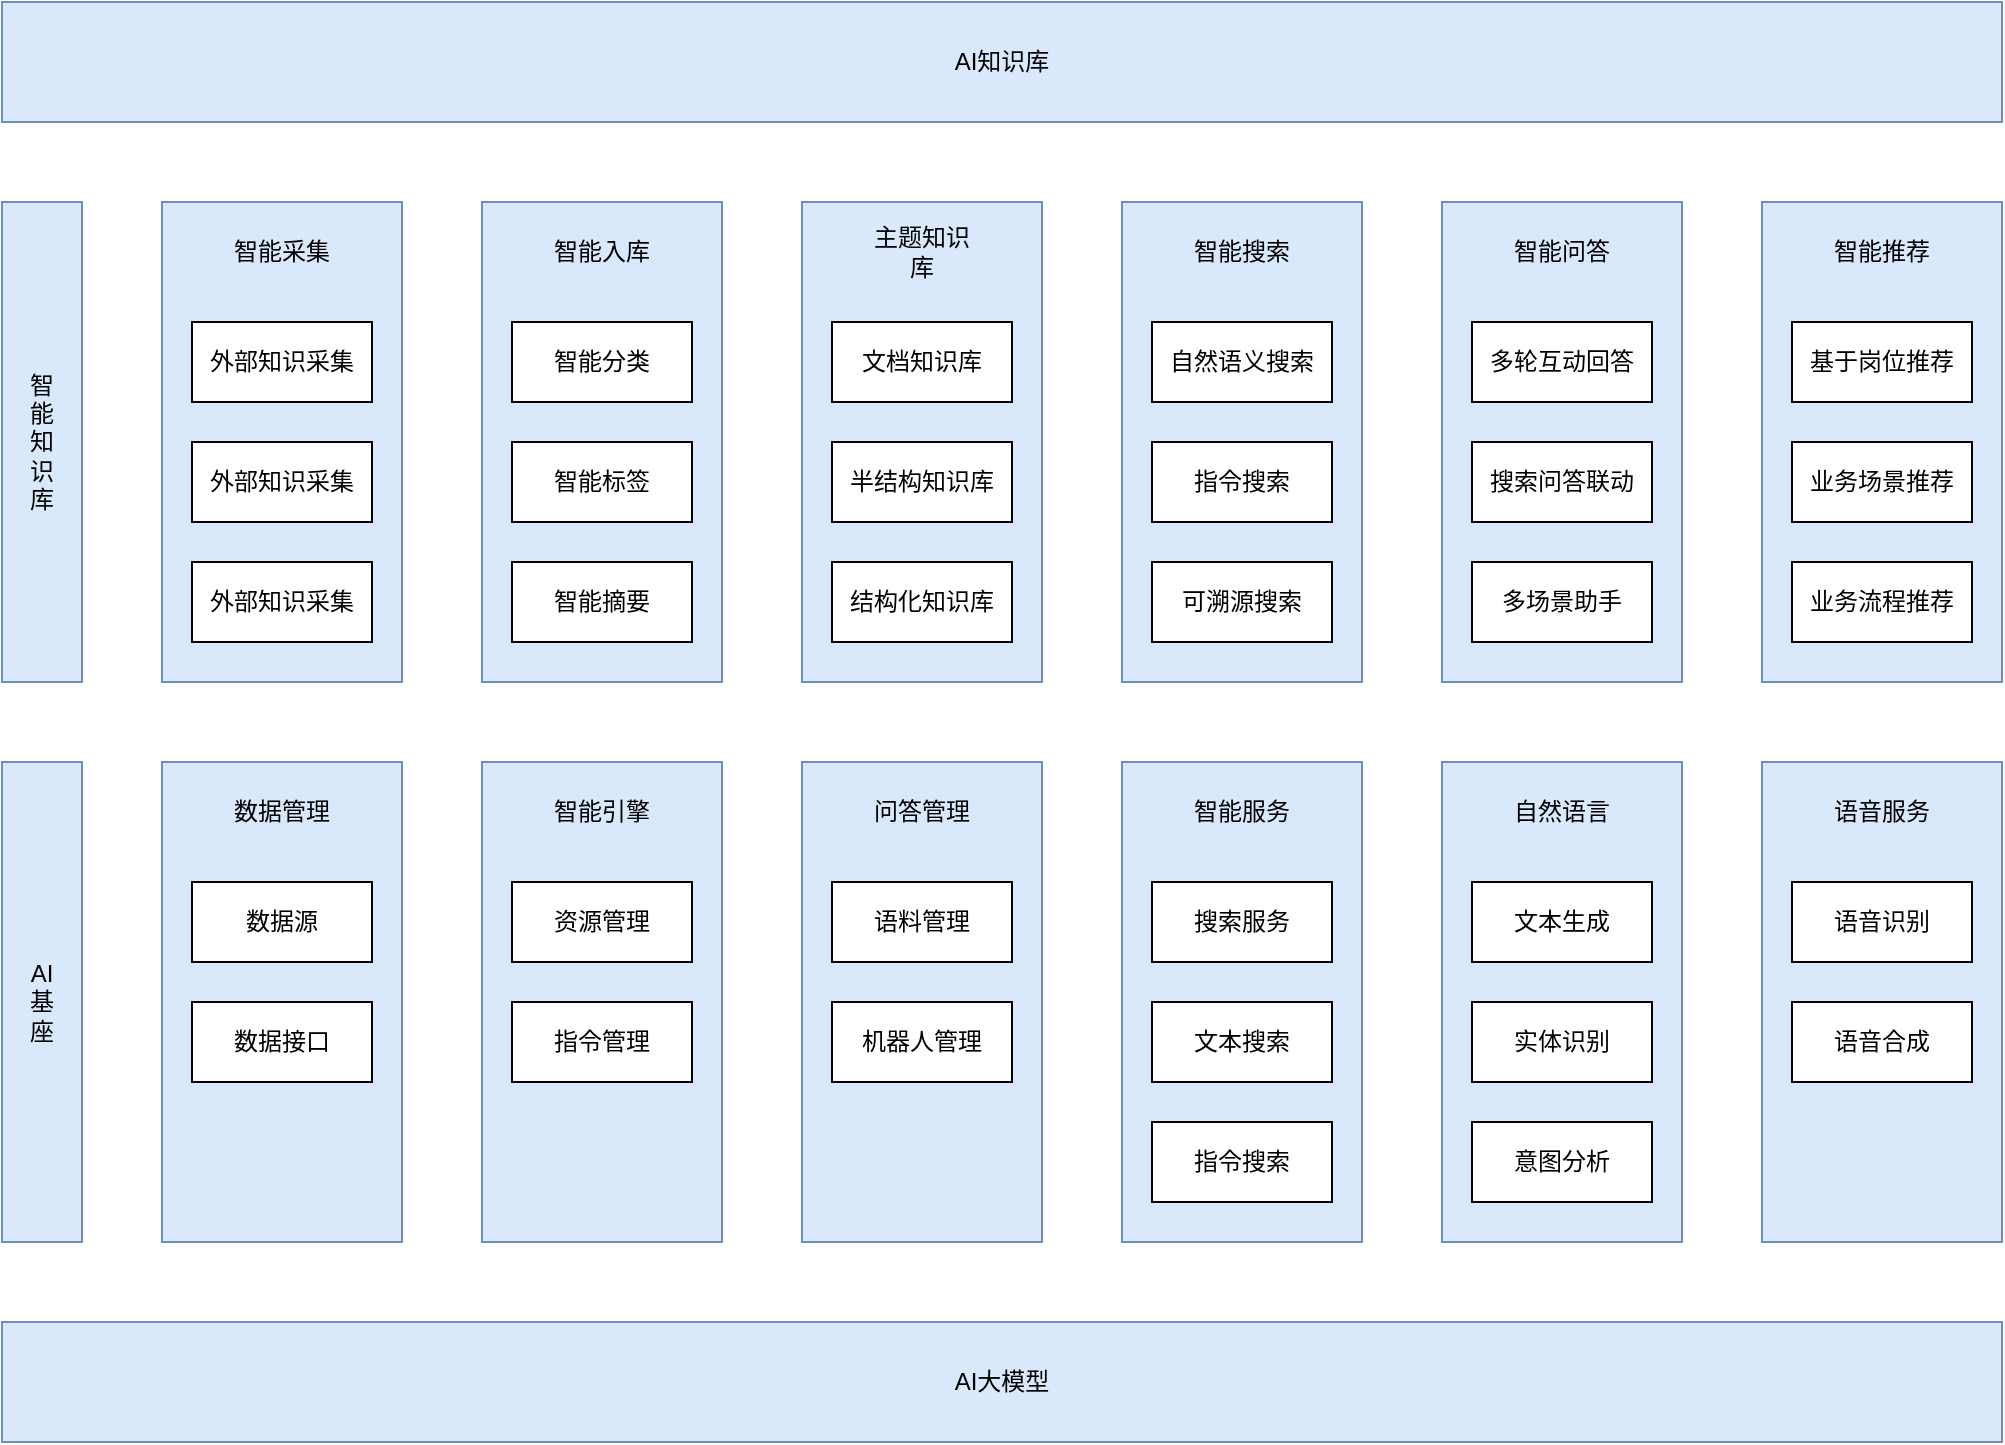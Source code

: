 <mxfile version="24.8.3">
  <diagram name="第 1 页" id="02pRDtMfngxZLIPCJwna">
    <mxGraphModel dx="2074" dy="1121" grid="1" gridSize="10" guides="1" tooltips="1" connect="1" arrows="1" fold="1" page="1" pageScale="1" pageWidth="2339" pageHeight="3300" math="0" shadow="0">
      <root>
        <mxCell id="0" />
        <mxCell id="1" parent="0" />
        <mxCell id="9tJZbvRRE8fTo7tPUQPN-1" value="AI大模型" style="rounded=0;whiteSpace=wrap;html=1;fillColor=#dae8fc;strokeColor=#6c8ebf;" vertex="1" parent="1">
          <mxGeometry x="440" y="800" width="1000" height="60" as="geometry" />
        </mxCell>
        <mxCell id="9tJZbvRRE8fTo7tPUQPN-2" value="智&lt;div&gt;能&lt;/div&gt;&lt;div&gt;知&lt;/div&gt;&lt;div&gt;识&lt;/div&gt;&lt;div&gt;库&lt;/div&gt;" style="rounded=0;whiteSpace=wrap;html=1;fillColor=#dae8fc;strokeColor=#6c8ebf;" vertex="1" parent="1">
          <mxGeometry x="440" y="240" width="40" height="240" as="geometry" />
        </mxCell>
        <mxCell id="9tJZbvRRE8fTo7tPUQPN-3" value="AI&lt;div&gt;基&lt;/div&gt;&lt;div&gt;座&lt;/div&gt;" style="rounded=0;whiteSpace=wrap;html=1;fillColor=#dae8fc;strokeColor=#6c8ebf;" vertex="1" parent="1">
          <mxGeometry x="440" y="520" width="40" height="240" as="geometry" />
        </mxCell>
        <mxCell id="9tJZbvRRE8fTo7tPUQPN-4" value="" style="rounded=0;whiteSpace=wrap;html=1;fillColor=#dae8fc;strokeColor=#6c8ebf;" vertex="1" parent="1">
          <mxGeometry x="520" y="240" width="120" height="240" as="geometry" />
        </mxCell>
        <mxCell id="9tJZbvRRE8fTo7tPUQPN-5" value="" style="rounded=0;whiteSpace=wrap;html=1;fillColor=#dae8fc;strokeColor=#6c8ebf;" vertex="1" parent="1">
          <mxGeometry x="1320" y="520" width="120" height="240" as="geometry" />
        </mxCell>
        <mxCell id="9tJZbvRRE8fTo7tPUQPN-6" value="" style="rounded=0;whiteSpace=wrap;html=1;fillColor=#dae8fc;strokeColor=#6c8ebf;" vertex="1" parent="1">
          <mxGeometry x="1160" y="520" width="120" height="240" as="geometry" />
        </mxCell>
        <mxCell id="9tJZbvRRE8fTo7tPUQPN-7" value="" style="rounded=0;whiteSpace=wrap;html=1;fillColor=#dae8fc;strokeColor=#6c8ebf;" vertex="1" parent="1">
          <mxGeometry x="840" y="520" width="120" height="240" as="geometry" />
        </mxCell>
        <mxCell id="9tJZbvRRE8fTo7tPUQPN-8" value="" style="rounded=0;whiteSpace=wrap;html=1;fillColor=#dae8fc;strokeColor=#6c8ebf;" vertex="1" parent="1">
          <mxGeometry x="680" y="520" width="120" height="240" as="geometry" />
        </mxCell>
        <mxCell id="9tJZbvRRE8fTo7tPUQPN-9" value="" style="rounded=0;whiteSpace=wrap;html=1;fillColor=#dae8fc;strokeColor=#6c8ebf;" vertex="1" parent="1">
          <mxGeometry x="520" y="520" width="120" height="240" as="geometry" />
        </mxCell>
        <mxCell id="9tJZbvRRE8fTo7tPUQPN-10" value="" style="rounded=0;whiteSpace=wrap;html=1;fillColor=#dae8fc;strokeColor=#6c8ebf;" vertex="1" parent="1">
          <mxGeometry x="1000" y="520" width="120" height="240" as="geometry" />
        </mxCell>
        <mxCell id="9tJZbvRRE8fTo7tPUQPN-11" value="" style="rounded=0;whiteSpace=wrap;html=1;fillColor=#dae8fc;strokeColor=#6c8ebf;" vertex="1" parent="1">
          <mxGeometry x="680" y="240" width="120" height="240" as="geometry" />
        </mxCell>
        <mxCell id="9tJZbvRRE8fTo7tPUQPN-12" value="" style="rounded=0;whiteSpace=wrap;html=1;fillColor=#dae8fc;strokeColor=#6c8ebf;" vertex="1" parent="1">
          <mxGeometry x="840" y="240" width="120" height="240" as="geometry" />
        </mxCell>
        <mxCell id="9tJZbvRRE8fTo7tPUQPN-13" value="" style="rounded=0;whiteSpace=wrap;html=1;fillColor=#dae8fc;strokeColor=#6c8ebf;" vertex="1" parent="1">
          <mxGeometry x="1000" y="240" width="120" height="240" as="geometry" />
        </mxCell>
        <mxCell id="9tJZbvRRE8fTo7tPUQPN-14" value="" style="rounded=0;whiteSpace=wrap;html=1;fillColor=#dae8fc;strokeColor=#6c8ebf;" vertex="1" parent="1">
          <mxGeometry x="1160" y="240" width="120" height="240" as="geometry" />
        </mxCell>
        <mxCell id="9tJZbvRRE8fTo7tPUQPN-15" value="" style="rounded=0;whiteSpace=wrap;html=1;fillColor=#dae8fc;strokeColor=#6c8ebf;" vertex="1" parent="1">
          <mxGeometry x="1320" y="240" width="120" height="240" as="geometry" />
        </mxCell>
        <mxCell id="9tJZbvRRE8fTo7tPUQPN-16" value="智能采集" style="text;html=1;align=center;verticalAlign=middle;whiteSpace=wrap;rounded=0;" vertex="1" parent="1">
          <mxGeometry x="550" y="250" width="60" height="30" as="geometry" />
        </mxCell>
        <mxCell id="9tJZbvRRE8fTo7tPUQPN-17" value="智能入库" style="text;html=1;align=center;verticalAlign=middle;whiteSpace=wrap;rounded=0;" vertex="1" parent="1">
          <mxGeometry x="710" y="250" width="60" height="30" as="geometry" />
        </mxCell>
        <mxCell id="9tJZbvRRE8fTo7tPUQPN-18" value="主题知识库" style="text;html=1;align=center;verticalAlign=middle;whiteSpace=wrap;rounded=0;" vertex="1" parent="1">
          <mxGeometry x="870" y="250" width="60" height="30" as="geometry" />
        </mxCell>
        <mxCell id="9tJZbvRRE8fTo7tPUQPN-19" value="智能搜索" style="text;html=1;align=center;verticalAlign=middle;whiteSpace=wrap;rounded=0;" vertex="1" parent="1">
          <mxGeometry x="1030" y="250" width="60" height="30" as="geometry" />
        </mxCell>
        <mxCell id="9tJZbvRRE8fTo7tPUQPN-20" value="智能问答" style="text;html=1;align=center;verticalAlign=middle;whiteSpace=wrap;rounded=0;" vertex="1" parent="1">
          <mxGeometry x="1190" y="250" width="60" height="30" as="geometry" />
        </mxCell>
        <mxCell id="9tJZbvRRE8fTo7tPUQPN-21" value="智能推荐" style="text;html=1;align=center;verticalAlign=middle;whiteSpace=wrap;rounded=0;" vertex="1" parent="1">
          <mxGeometry x="1350" y="250" width="60" height="30" as="geometry" />
        </mxCell>
        <mxCell id="9tJZbvRRE8fTo7tPUQPN-22" value="外部知识采集" style="rounded=0;whiteSpace=wrap;html=1;" vertex="1" parent="1">
          <mxGeometry x="535" y="300" width="90" height="40" as="geometry" />
        </mxCell>
        <mxCell id="9tJZbvRRE8fTo7tPUQPN-23" value="外部知识采集" style="rounded=0;whiteSpace=wrap;html=1;" vertex="1" parent="1">
          <mxGeometry x="535" y="360" width="90" height="40" as="geometry" />
        </mxCell>
        <mxCell id="9tJZbvRRE8fTo7tPUQPN-24" value="外部知识采集" style="rounded=0;whiteSpace=wrap;html=1;" vertex="1" parent="1">
          <mxGeometry x="535" y="420" width="90" height="40" as="geometry" />
        </mxCell>
        <mxCell id="9tJZbvRRE8fTo7tPUQPN-25" value="智能分类" style="rounded=0;whiteSpace=wrap;html=1;" vertex="1" parent="1">
          <mxGeometry x="695" y="300" width="90" height="40" as="geometry" />
        </mxCell>
        <mxCell id="9tJZbvRRE8fTo7tPUQPN-26" value="智能标签" style="rounded=0;whiteSpace=wrap;html=1;" vertex="1" parent="1">
          <mxGeometry x="695" y="360" width="90" height="40" as="geometry" />
        </mxCell>
        <mxCell id="9tJZbvRRE8fTo7tPUQPN-27" value="智能摘要" style="rounded=0;whiteSpace=wrap;html=1;" vertex="1" parent="1">
          <mxGeometry x="695" y="420" width="90" height="40" as="geometry" />
        </mxCell>
        <mxCell id="9tJZbvRRE8fTo7tPUQPN-28" value="文档知识库" style="rounded=0;whiteSpace=wrap;html=1;" vertex="1" parent="1">
          <mxGeometry x="855" y="300" width="90" height="40" as="geometry" />
        </mxCell>
        <mxCell id="9tJZbvRRE8fTo7tPUQPN-29" value="半结构知识库" style="rounded=0;whiteSpace=wrap;html=1;" vertex="1" parent="1">
          <mxGeometry x="855" y="360" width="90" height="40" as="geometry" />
        </mxCell>
        <mxCell id="9tJZbvRRE8fTo7tPUQPN-30" value="结构化知识库" style="rounded=0;whiteSpace=wrap;html=1;" vertex="1" parent="1">
          <mxGeometry x="855" y="420" width="90" height="40" as="geometry" />
        </mxCell>
        <mxCell id="9tJZbvRRE8fTo7tPUQPN-31" value="自然语义搜索" style="rounded=0;whiteSpace=wrap;html=1;" vertex="1" parent="1">
          <mxGeometry x="1015" y="300" width="90" height="40" as="geometry" />
        </mxCell>
        <mxCell id="9tJZbvRRE8fTo7tPUQPN-32" value="指令搜索" style="rounded=0;whiteSpace=wrap;html=1;" vertex="1" parent="1">
          <mxGeometry x="1015" y="360" width="90" height="40" as="geometry" />
        </mxCell>
        <mxCell id="9tJZbvRRE8fTo7tPUQPN-33" value="可溯源搜索" style="rounded=0;whiteSpace=wrap;html=1;" vertex="1" parent="1">
          <mxGeometry x="1015" y="420" width="90" height="40" as="geometry" />
        </mxCell>
        <mxCell id="9tJZbvRRE8fTo7tPUQPN-34" value="多轮互动回答" style="rounded=0;whiteSpace=wrap;html=1;" vertex="1" parent="1">
          <mxGeometry x="1175" y="300" width="90" height="40" as="geometry" />
        </mxCell>
        <mxCell id="9tJZbvRRE8fTo7tPUQPN-35" value="搜索问答联动" style="rounded=0;whiteSpace=wrap;html=1;" vertex="1" parent="1">
          <mxGeometry x="1175" y="360" width="90" height="40" as="geometry" />
        </mxCell>
        <mxCell id="9tJZbvRRE8fTo7tPUQPN-36" value="多场景助手" style="rounded=0;whiteSpace=wrap;html=1;" vertex="1" parent="1">
          <mxGeometry x="1175" y="420" width="90" height="40" as="geometry" />
        </mxCell>
        <mxCell id="9tJZbvRRE8fTo7tPUQPN-37" value="基于岗位推荐" style="rounded=0;whiteSpace=wrap;html=1;" vertex="1" parent="1">
          <mxGeometry x="1335" y="300" width="90" height="40" as="geometry" />
        </mxCell>
        <mxCell id="9tJZbvRRE8fTo7tPUQPN-38" value="业务场景推荐" style="rounded=0;whiteSpace=wrap;html=1;" vertex="1" parent="1">
          <mxGeometry x="1335" y="360" width="90" height="40" as="geometry" />
        </mxCell>
        <mxCell id="9tJZbvRRE8fTo7tPUQPN-39" value="业务流程推荐" style="rounded=0;whiteSpace=wrap;html=1;" vertex="1" parent="1">
          <mxGeometry x="1335" y="420" width="90" height="40" as="geometry" />
        </mxCell>
        <mxCell id="9tJZbvRRE8fTo7tPUQPN-40" value="数据源" style="rounded=0;whiteSpace=wrap;html=1;" vertex="1" parent="1">
          <mxGeometry x="535" y="580" width="90" height="40" as="geometry" />
        </mxCell>
        <mxCell id="9tJZbvRRE8fTo7tPUQPN-41" value="数据接口" style="rounded=0;whiteSpace=wrap;html=1;" vertex="1" parent="1">
          <mxGeometry x="535" y="640" width="90" height="40" as="geometry" />
        </mxCell>
        <mxCell id="9tJZbvRRE8fTo7tPUQPN-43" value="数据管理" style="text;html=1;align=center;verticalAlign=middle;whiteSpace=wrap;rounded=0;" vertex="1" parent="1">
          <mxGeometry x="550" y="530" width="60" height="30" as="geometry" />
        </mxCell>
        <mxCell id="9tJZbvRRE8fTo7tPUQPN-44" value="资源管理" style="rounded=0;whiteSpace=wrap;html=1;" vertex="1" parent="1">
          <mxGeometry x="695" y="580" width="90" height="40" as="geometry" />
        </mxCell>
        <mxCell id="9tJZbvRRE8fTo7tPUQPN-45" value="指令管理" style="rounded=0;whiteSpace=wrap;html=1;" vertex="1" parent="1">
          <mxGeometry x="695" y="640" width="90" height="40" as="geometry" />
        </mxCell>
        <mxCell id="9tJZbvRRE8fTo7tPUQPN-47" value="智能引擎" style="text;html=1;align=center;verticalAlign=middle;whiteSpace=wrap;rounded=0;" vertex="1" parent="1">
          <mxGeometry x="710" y="530" width="60" height="30" as="geometry" />
        </mxCell>
        <mxCell id="9tJZbvRRE8fTo7tPUQPN-48" value="语料管理" style="rounded=0;whiteSpace=wrap;html=1;" vertex="1" parent="1">
          <mxGeometry x="855" y="580" width="90" height="40" as="geometry" />
        </mxCell>
        <mxCell id="9tJZbvRRE8fTo7tPUQPN-49" value="机器人管理" style="rounded=0;whiteSpace=wrap;html=1;" vertex="1" parent="1">
          <mxGeometry x="855" y="640" width="90" height="40" as="geometry" />
        </mxCell>
        <mxCell id="9tJZbvRRE8fTo7tPUQPN-51" value="问答管理" style="text;html=1;align=center;verticalAlign=middle;whiteSpace=wrap;rounded=0;" vertex="1" parent="1">
          <mxGeometry x="870" y="530" width="60" height="30" as="geometry" />
        </mxCell>
        <mxCell id="9tJZbvRRE8fTo7tPUQPN-52" value="搜索服务" style="rounded=0;whiteSpace=wrap;html=1;" vertex="1" parent="1">
          <mxGeometry x="1015" y="580" width="90" height="40" as="geometry" />
        </mxCell>
        <mxCell id="9tJZbvRRE8fTo7tPUQPN-53" value="文本搜索" style="rounded=0;whiteSpace=wrap;html=1;" vertex="1" parent="1">
          <mxGeometry x="1015" y="640" width="90" height="40" as="geometry" />
        </mxCell>
        <mxCell id="9tJZbvRRE8fTo7tPUQPN-54" value="指令搜索" style="rounded=0;whiteSpace=wrap;html=1;" vertex="1" parent="1">
          <mxGeometry x="1015" y="700" width="90" height="40" as="geometry" />
        </mxCell>
        <mxCell id="9tJZbvRRE8fTo7tPUQPN-55" value="智能服务" style="text;html=1;align=center;verticalAlign=middle;whiteSpace=wrap;rounded=0;" vertex="1" parent="1">
          <mxGeometry x="1030" y="530" width="60" height="30" as="geometry" />
        </mxCell>
        <mxCell id="9tJZbvRRE8fTo7tPUQPN-56" value="文本生成" style="rounded=0;whiteSpace=wrap;html=1;" vertex="1" parent="1">
          <mxGeometry x="1175" y="580" width="90" height="40" as="geometry" />
        </mxCell>
        <mxCell id="9tJZbvRRE8fTo7tPUQPN-57" value="实体识别" style="rounded=0;whiteSpace=wrap;html=1;" vertex="1" parent="1">
          <mxGeometry x="1175" y="640" width="90" height="40" as="geometry" />
        </mxCell>
        <mxCell id="9tJZbvRRE8fTo7tPUQPN-58" value="意图分析" style="rounded=0;whiteSpace=wrap;html=1;" vertex="1" parent="1">
          <mxGeometry x="1175" y="700" width="90" height="40" as="geometry" />
        </mxCell>
        <mxCell id="9tJZbvRRE8fTo7tPUQPN-59" value="自然语言" style="text;html=1;align=center;verticalAlign=middle;whiteSpace=wrap;rounded=0;" vertex="1" parent="1">
          <mxGeometry x="1190" y="530" width="60" height="30" as="geometry" />
        </mxCell>
        <mxCell id="9tJZbvRRE8fTo7tPUQPN-60" value="语音识别" style="rounded=0;whiteSpace=wrap;html=1;" vertex="1" parent="1">
          <mxGeometry x="1335" y="580" width="90" height="40" as="geometry" />
        </mxCell>
        <mxCell id="9tJZbvRRE8fTo7tPUQPN-61" value="语音合成" style="rounded=0;whiteSpace=wrap;html=1;" vertex="1" parent="1">
          <mxGeometry x="1335" y="640" width="90" height="40" as="geometry" />
        </mxCell>
        <mxCell id="9tJZbvRRE8fTo7tPUQPN-63" value="语音服务" style="text;html=1;align=center;verticalAlign=middle;whiteSpace=wrap;rounded=0;" vertex="1" parent="1">
          <mxGeometry x="1350" y="530" width="60" height="30" as="geometry" />
        </mxCell>
        <mxCell id="9tJZbvRRE8fTo7tPUQPN-64" value="AI知识库" style="rounded=0;whiteSpace=wrap;html=1;fillColor=#dae8fc;strokeColor=#6c8ebf;" vertex="1" parent="1">
          <mxGeometry x="440" y="140" width="1000" height="60" as="geometry" />
        </mxCell>
      </root>
    </mxGraphModel>
  </diagram>
</mxfile>
